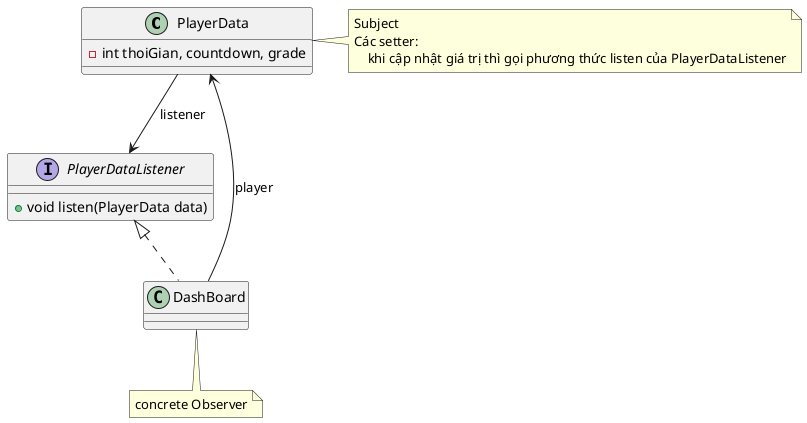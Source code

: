 @startuml
'https://plantuml.com/class-diagram

class PlayerData{
    - int thoiGian, countdown, grade
}
class DashBoard
interface PlayerDataListener{
    +void listen(PlayerData data)
}

PlayerDataListener <|.. DashBoard
DashBoard --> PlayerData:player
PlayerData --> PlayerDataListener:listener

note bottom of DashBoard
    concrete Observer
end note

note right of PlayerData
    Subject
    Các setter:
        khi cập nhật giá trị thì gọi phương thức listen của PlayerDataListener
end note

@enduml